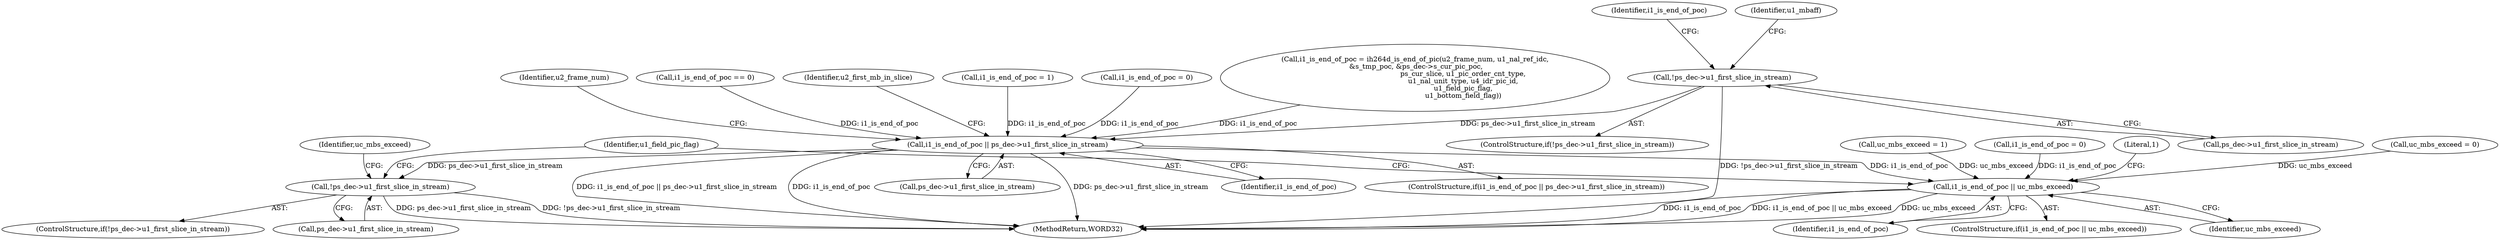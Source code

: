 digraph "0_Android_e629194c62a9a129ce378e08cb1059a8a53f1795_1@pointer" {
"1000743" [label="(Call,!ps_dec->u1_first_slice_in_stream)"];
"1000807" [label="(Call,i1_is_end_of_poc || ps_dec->u1_first_slice_in_stream)"];
"1001153" [label="(Call,!ps_dec->u1_first_slice_in_stream)"];
"1001185" [label="(Call,i1_is_end_of_poc || uc_mbs_exceed)"];
"1001154" [label="(Call,ps_dec->u1_first_slice_in_stream)"];
"1000816" [label="(Identifier,u2_frame_num)"];
"1000772" [label="(Call,i1_is_end_of_poc == 0)"];
"1001152" [label="(ControlStructure,if(!ps_dec->u1_first_slice_in_stream))"];
"1000808" [label="(Identifier,i1_is_end_of_poc)"];
"1000806" [label="(ControlStructure,if(i1_is_end_of_poc || ps_dec->u1_first_slice_in_stream))"];
"1000809" [label="(Call,ps_dec->u1_first_slice_in_stream)"];
"1001185" [label="(Call,i1_is_end_of_poc || uc_mbs_exceed)"];
"1001237" [label="(Identifier,u1_field_pic_flag)"];
"1001004" [label="(Identifier,u2_first_mb_in_slice)"];
"1001181" [label="(Call,uc_mbs_exceed = 1)"];
"1001186" [label="(Identifier,i1_is_end_of_poc)"];
"1000783" [label="(Call,i1_is_end_of_poc = 1)"];
"1001134" [label="(Call,i1_is_end_of_poc = 0)"];
"1001191" [label="(Literal,1)"];
"1000749" [label="(Identifier,i1_is_end_of_poc)"];
"1001153" [label="(Call,!ps_dec->u1_first_slice_in_stream)"];
"1001159" [label="(Call,uc_mbs_exceed = 0)"];
"1000742" [label="(ControlStructure,if(!ps_dec->u1_first_slice_in_stream))"];
"1000807" [label="(Call,i1_is_end_of_poc || ps_dec->u1_first_slice_in_stream)"];
"1001160" [label="(Identifier,uc_mbs_exceed)"];
"1000743" [label="(Call,!ps_dec->u1_first_slice_in_stream)"];
"1000739" [label="(Call,i1_is_end_of_poc = 0)"];
"1001184" [label="(ControlStructure,if(i1_is_end_of_poc || uc_mbs_exceed))"];
"1002570" [label="(MethodReturn,WORD32)"];
"1001187" [label="(Identifier,uc_mbs_exceed)"];
"1000748" [label="(Call,i1_is_end_of_poc = ih264d_is_end_of_pic(u2_frame_num, u1_nal_ref_idc,\n &s_tmp_poc, &ps_dec->s_cur_pic_poc,\n                                            ps_cur_slice, u1_pic_order_cnt_type,\n                                            u1_nal_unit_type, u4_idr_pic_id,\n                                            u1_field_pic_flag,\n                                            u1_bottom_field_flag))"];
"1000796" [label="(Identifier,u1_mbaff)"];
"1000744" [label="(Call,ps_dec->u1_first_slice_in_stream)"];
"1000743" -> "1000742"  [label="AST: "];
"1000743" -> "1000744"  [label="CFG: "];
"1000744" -> "1000743"  [label="AST: "];
"1000749" -> "1000743"  [label="CFG: "];
"1000796" -> "1000743"  [label="CFG: "];
"1000743" -> "1002570"  [label="DDG: !ps_dec->u1_first_slice_in_stream"];
"1000743" -> "1000807"  [label="DDG: ps_dec->u1_first_slice_in_stream"];
"1000807" -> "1000806"  [label="AST: "];
"1000807" -> "1000808"  [label="CFG: "];
"1000807" -> "1000809"  [label="CFG: "];
"1000808" -> "1000807"  [label="AST: "];
"1000809" -> "1000807"  [label="AST: "];
"1000816" -> "1000807"  [label="CFG: "];
"1001004" -> "1000807"  [label="CFG: "];
"1000807" -> "1002570"  [label="DDG: i1_is_end_of_poc || ps_dec->u1_first_slice_in_stream"];
"1000807" -> "1002570"  [label="DDG: i1_is_end_of_poc"];
"1000807" -> "1002570"  [label="DDG: ps_dec->u1_first_slice_in_stream"];
"1000772" -> "1000807"  [label="DDG: i1_is_end_of_poc"];
"1000748" -> "1000807"  [label="DDG: i1_is_end_of_poc"];
"1000783" -> "1000807"  [label="DDG: i1_is_end_of_poc"];
"1000739" -> "1000807"  [label="DDG: i1_is_end_of_poc"];
"1000807" -> "1001153"  [label="DDG: ps_dec->u1_first_slice_in_stream"];
"1000807" -> "1001185"  [label="DDG: i1_is_end_of_poc"];
"1001153" -> "1001152"  [label="AST: "];
"1001153" -> "1001154"  [label="CFG: "];
"1001154" -> "1001153"  [label="AST: "];
"1001160" -> "1001153"  [label="CFG: "];
"1001237" -> "1001153"  [label="CFG: "];
"1001153" -> "1002570"  [label="DDG: ps_dec->u1_first_slice_in_stream"];
"1001153" -> "1002570"  [label="DDG: !ps_dec->u1_first_slice_in_stream"];
"1001185" -> "1001184"  [label="AST: "];
"1001185" -> "1001186"  [label="CFG: "];
"1001185" -> "1001187"  [label="CFG: "];
"1001186" -> "1001185"  [label="AST: "];
"1001187" -> "1001185"  [label="AST: "];
"1001191" -> "1001185"  [label="CFG: "];
"1001237" -> "1001185"  [label="CFG: "];
"1001185" -> "1002570"  [label="DDG: i1_is_end_of_poc"];
"1001185" -> "1002570"  [label="DDG: i1_is_end_of_poc || uc_mbs_exceed"];
"1001185" -> "1002570"  [label="DDG: uc_mbs_exceed"];
"1001134" -> "1001185"  [label="DDG: i1_is_end_of_poc"];
"1001181" -> "1001185"  [label="DDG: uc_mbs_exceed"];
"1001159" -> "1001185"  [label="DDG: uc_mbs_exceed"];
}
